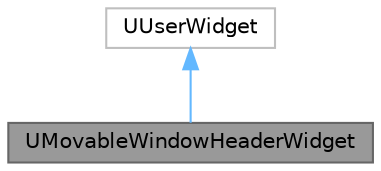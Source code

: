 digraph "UMovableWindowHeaderWidget"
{
 // LATEX_PDF_SIZE
  bgcolor="transparent";
  edge [fontname=Helvetica,fontsize=10,labelfontname=Helvetica,labelfontsize=10];
  node [fontname=Helvetica,fontsize=10,shape=box,height=0.2,width=0.4];
  Node1 [label="UMovableWindowHeaderWidget",height=0.2,width=0.4,color="gray40", fillcolor="grey60", style="filled", fontcolor="black",tooltip="Movable header for the window."];
  Node2 -> Node1 [dir="back",color="steelblue1",style="solid"];
  Node2 [label="UUserWidget",height=0.2,width=0.4,color="grey75", fillcolor="white", style="filled",tooltip=" "];
}
